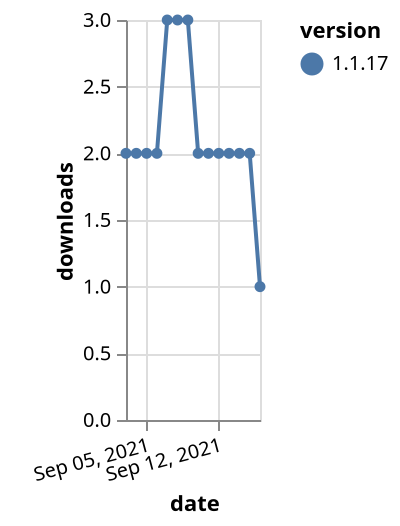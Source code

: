 {"$schema": "https://vega.github.io/schema/vega-lite/v5.json", "description": "A simple bar chart with embedded data.", "data": {"values": [{"date": "2021-09-03", "total": 2298, "delta": 2, "version": "1.1.17"}, {"date": "2021-09-04", "total": 2300, "delta": 2, "version": "1.1.17"}, {"date": "2021-09-05", "total": 2302, "delta": 2, "version": "1.1.17"}, {"date": "2021-09-06", "total": 2304, "delta": 2, "version": "1.1.17"}, {"date": "2021-09-07", "total": 2307, "delta": 3, "version": "1.1.17"}, {"date": "2021-09-08", "total": 2310, "delta": 3, "version": "1.1.17"}, {"date": "2021-09-09", "total": 2313, "delta": 3, "version": "1.1.17"}, {"date": "2021-09-10", "total": 2315, "delta": 2, "version": "1.1.17"}, {"date": "2021-09-11", "total": 2317, "delta": 2, "version": "1.1.17"}, {"date": "2021-09-12", "total": 2319, "delta": 2, "version": "1.1.17"}, {"date": "2021-09-13", "total": 2321, "delta": 2, "version": "1.1.17"}, {"date": "2021-09-14", "total": 2323, "delta": 2, "version": "1.1.17"}, {"date": "2021-09-15", "total": 2325, "delta": 2, "version": "1.1.17"}, {"date": "2021-09-16", "total": 2326, "delta": 1, "version": "1.1.17"}]}, "width": "container", "mark": {"type": "line", "point": {"filled": true}}, "encoding": {"x": {"field": "date", "type": "temporal", "timeUnit": "yearmonthdate", "title": "date", "axis": {"labelAngle": -15}}, "y": {"field": "delta", "type": "quantitative", "title": "downloads"}, "color": {"field": "version", "type": "nominal"}, "tooltip": {"field": "delta"}}}